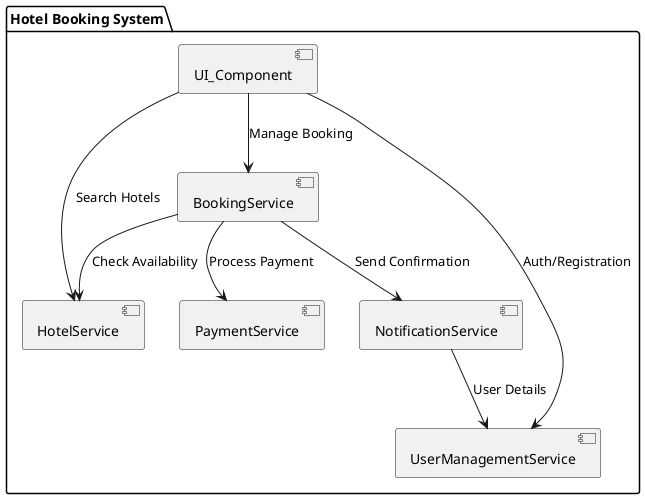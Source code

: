 @startuml
package "Hotel Booking System" {
    component UI_Component
    component HotelService
    component BookingService
    component PaymentService
    component NotificationService
    component UserManagementService

    UI_Component --> HotelService: Search Hotels
    UI_Component --> BookingService: Manage Booking
    UI_Component --> UserManagementService: Auth/Registration
    BookingService --> HotelService: Check Availability
    BookingService --> PaymentService: Process Payment
    BookingService --> NotificationService: Send Confirmation
    NotificationService --> UserManagementService: User Details
}
@enduml
